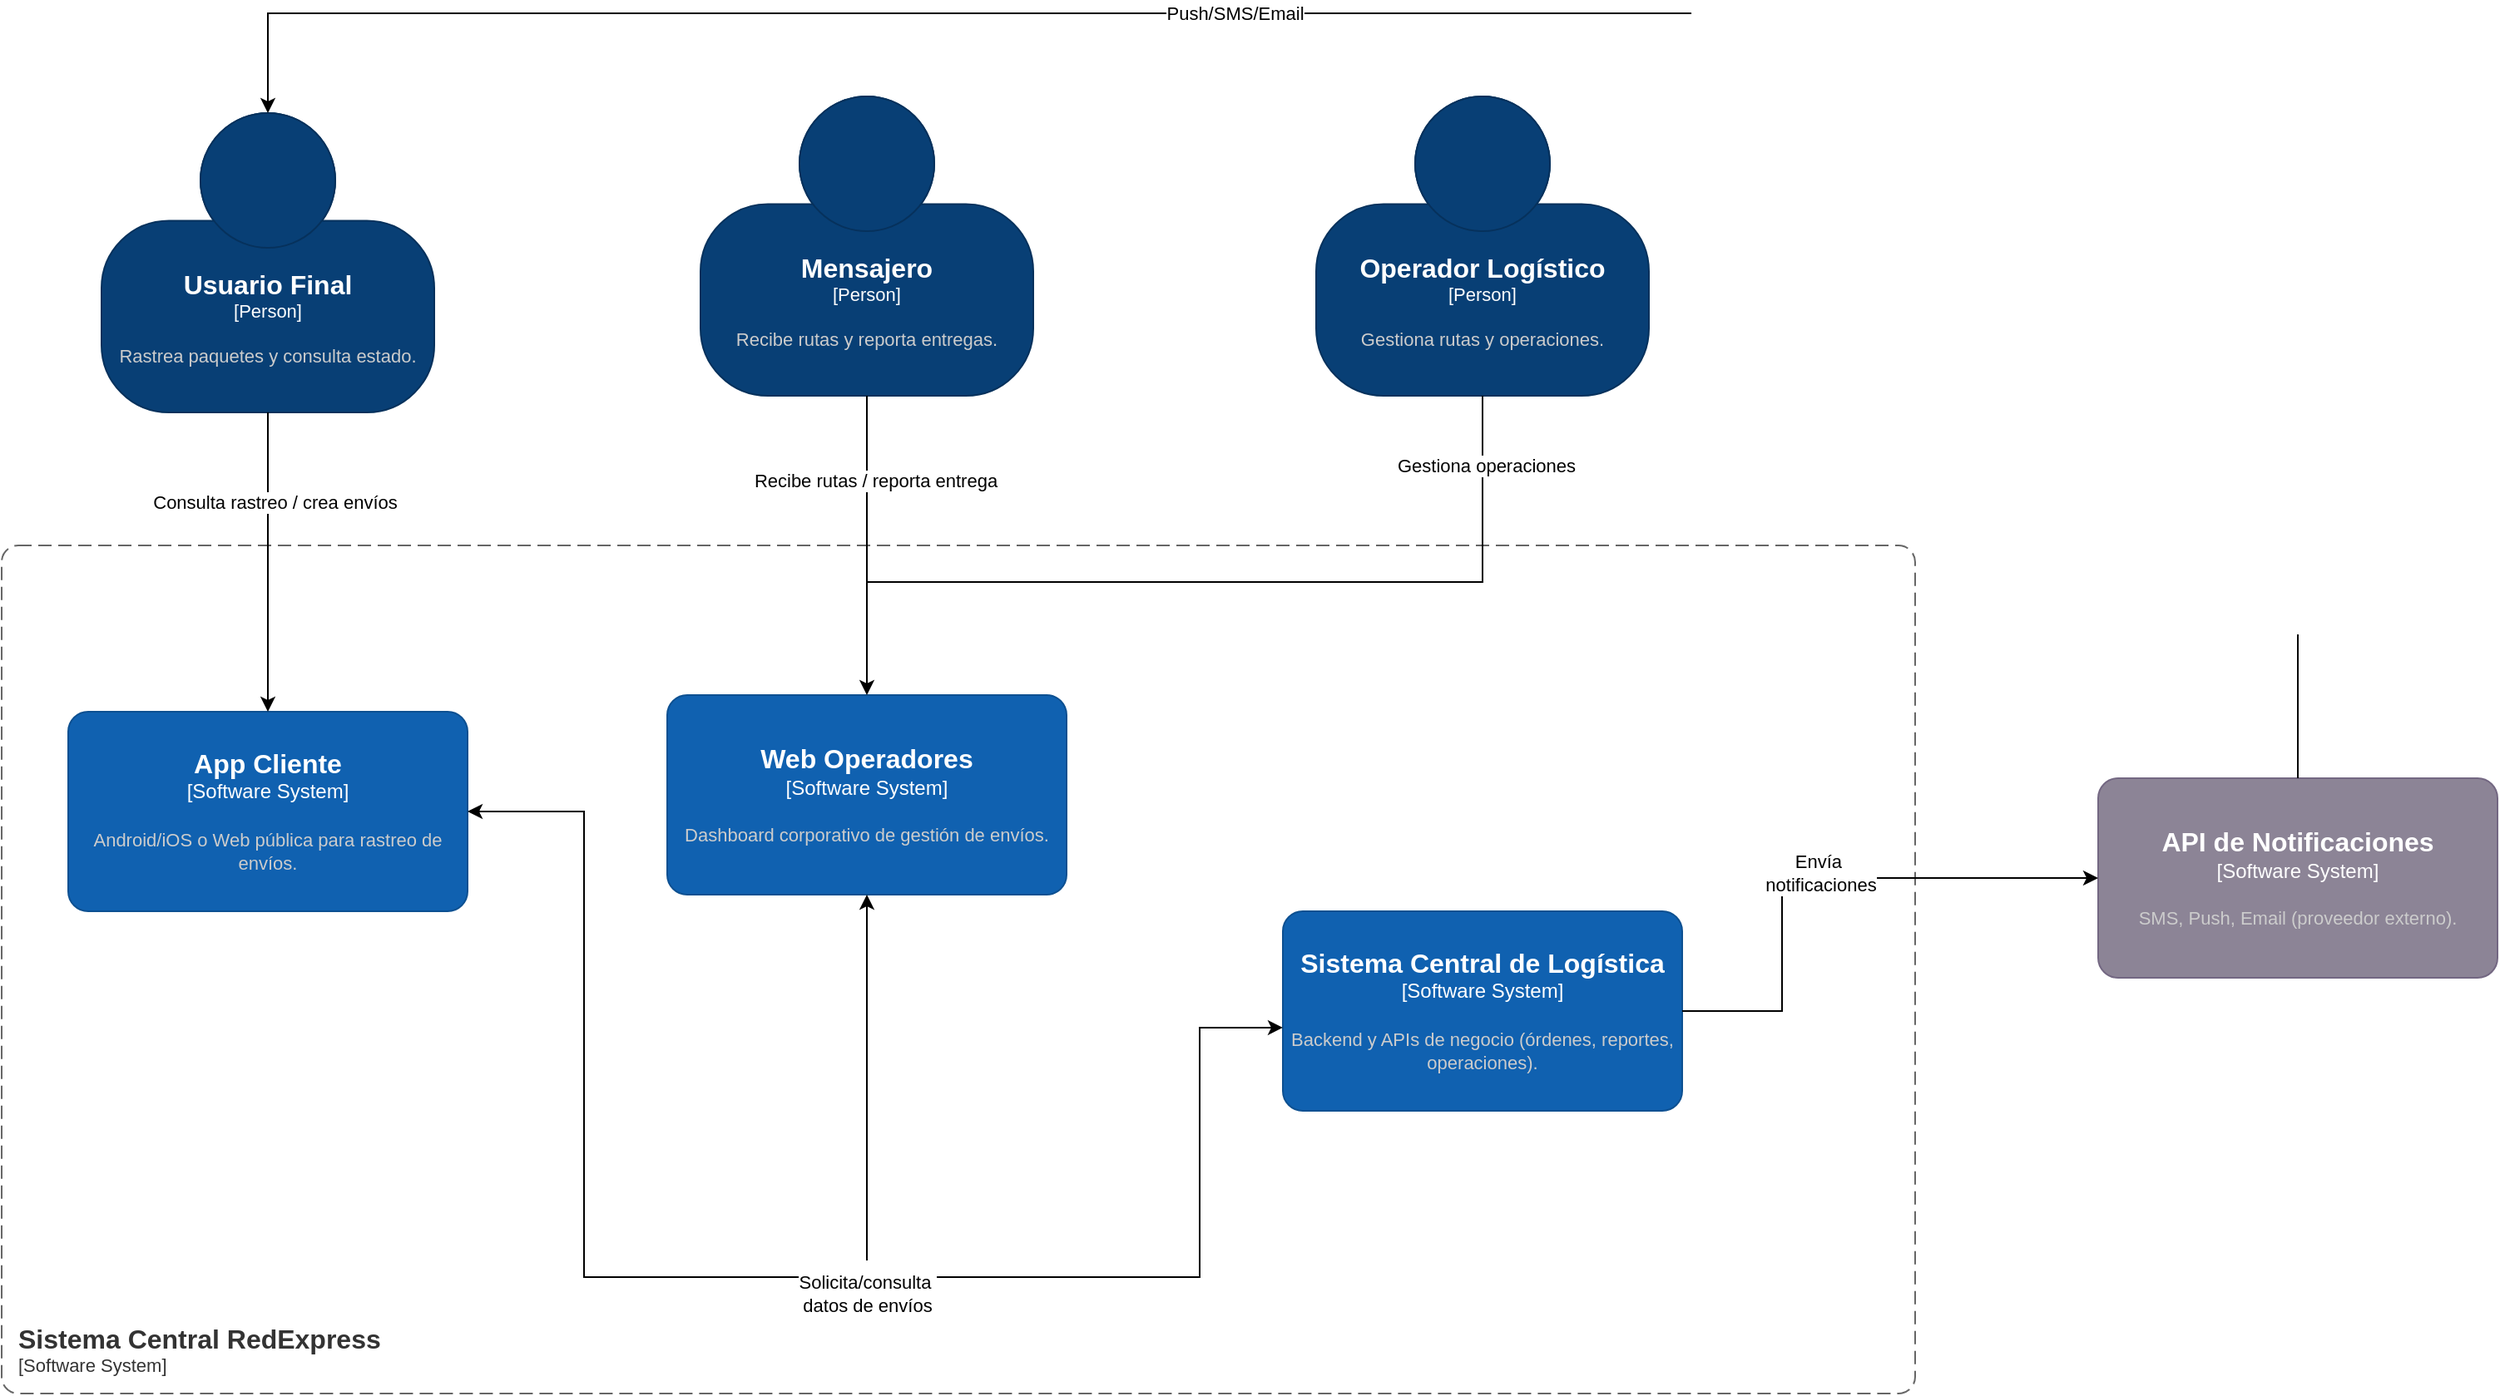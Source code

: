 <mxfile version="28.1.2">
  <diagram name="Página-1" id="GuLCf68dtAv2_pei80YJ">
    <mxGraphModel dx="673" dy="561" grid="1" gridSize="10" guides="1" tooltips="1" connect="1" arrows="1" fold="1" page="0" pageScale="1" pageWidth="1169" pageHeight="827" math="0" shadow="0">
      <root>
        <mxCell id="0" />
        <mxCell id="1" parent="0" />
        <object placeholders="1" c4Name="Usuario Final" c4Type="Person" c4Description="Rastrea paquetes y consulta estado." label="&lt;font style=&quot;font-size: 16px&quot;&gt;&lt;b&gt;%c4Name%&lt;/b&gt;&lt;/font&gt;&lt;div&gt;[%c4Type%]&lt;/div&gt;&lt;br&gt;&lt;div&gt;&lt;font style=&quot;font-size: 11px&quot;&gt;&lt;font color=&quot;#cccccc&quot;&gt;%c4Description%&lt;/font&gt;&lt;/div&gt;" id="-Y-qQd9BS5fAAdLvs_U7-1">
          <mxCell style="html=1;fontSize=11;dashed=0;whiteSpace=wrap;fillColor=#083F75;strokeColor=#06315C;fontColor=#ffffff;shape=mxgraph.c4.person2;align=center;metaEdit=1;points=[[0.5,0,0],[1,0.5,0],[1,0.75,0],[0.75,1,0],[0.5,1,0],[0.25,1,0],[0,0.75,0],[0,0.5,0]];resizable=0;" vertex="1" parent="1">
            <mxGeometry x="-10" y="100" width="200" height="180" as="geometry" />
          </mxCell>
        </object>
        <object placeholders="1" c4Name="Mensajero" c4Type="Person" c4Description="Recibe rutas y reporta entregas." label="&lt;font style=&quot;font-size: 16px&quot;&gt;&lt;b&gt;%c4Name%&lt;/b&gt;&lt;/font&gt;&lt;div&gt;[%c4Type%]&lt;/div&gt;&lt;br&gt;&lt;div&gt;&lt;font style=&quot;font-size: 11px&quot;&gt;&lt;font color=&quot;#cccccc&quot;&gt;%c4Description%&lt;/font&gt;&lt;/div&gt;" id="-Y-qQd9BS5fAAdLvs_U7-2">
          <mxCell style="html=1;fontSize=11;dashed=0;whiteSpace=wrap;fillColor=#083F75;strokeColor=#06315C;fontColor=#ffffff;shape=mxgraph.c4.person2;align=center;metaEdit=1;points=[[0.5,0,0],[1,0.5,0],[1,0.75,0],[0.75,1,0],[0.5,1,0],[0.25,1,0],[0,0.75,0],[0,0.5,0]];resizable=0;" vertex="1" parent="1">
            <mxGeometry x="350" y="90" width="200" height="180" as="geometry" />
          </mxCell>
        </object>
        <object placeholders="1" c4Name="Operador Logístico" c4Type="Person" c4Description="Gestiona rutas y operaciones." label="&lt;font style=&quot;font-size: 16px&quot;&gt;&lt;b&gt;%c4Name%&lt;/b&gt;&lt;/font&gt;&lt;div&gt;[%c4Type%]&lt;/div&gt;&lt;br&gt;&lt;div&gt;&lt;font style=&quot;font-size: 11px&quot;&gt;&lt;font color=&quot;#cccccc&quot;&gt;%c4Description%&lt;/font&gt;&lt;/div&gt;" id="-Y-qQd9BS5fAAdLvs_U7-3">
          <mxCell style="html=1;fontSize=11;dashed=0;whiteSpace=wrap;fillColor=#083F75;strokeColor=#06315C;fontColor=#ffffff;shape=mxgraph.c4.person2;align=center;metaEdit=1;points=[[0.5,0,0],[1,0.5,0],[1,0.75,0],[0.75,1,0],[0.5,1,0],[0.25,1,0],[0,0.75,0],[0,0.5,0]];resizable=0;" vertex="1" parent="1">
            <mxGeometry x="720" y="90" width="200" height="180" as="geometry" />
          </mxCell>
        </object>
        <object placeholders="1" c4Name="Sistema Central RedExpress" c4Type="SystemScopeBoundary" c4Application="Software System" label="&lt;font style=&quot;font-size: 16px&quot;&gt;&lt;b&gt;&lt;div style=&quot;text-align: left&quot;&gt;%c4Name%&lt;/div&gt;&lt;/b&gt;&lt;/font&gt;&lt;div style=&quot;text-align: left&quot;&gt;[%c4Application%]&lt;/div&gt;" id="-Y-qQd9BS5fAAdLvs_U7-7">
          <mxCell style="rounded=1;fontSize=11;whiteSpace=wrap;html=1;dashed=1;arcSize=20;fillColor=none;strokeColor=#666666;fontColor=#333333;labelBackgroundColor=none;align=left;verticalAlign=bottom;labelBorderColor=none;spacingTop=0;spacing=10;dashPattern=8 4;metaEdit=1;rotatable=0;perimeter=rectanglePerimeter;noLabel=0;labelPadding=0;allowArrows=0;connectable=0;expand=0;recursiveResize=0;editable=1;pointerEvents=0;absoluteArcSize=1;points=[[0.25,0,0],[0.5,0,0],[0.75,0,0],[1,0.25,0],[1,0.5,0],[1,0.75,0],[0.75,1,0],[0.5,1,0],[0.25,1,0],[0,0.75,0],[0,0.5,0],[0,0.25,0]];" vertex="1" parent="1">
            <mxGeometry x="-70" y="360" width="1150" height="510" as="geometry" />
          </mxCell>
        </object>
        <object placeholders="1" c4Name="App Cliente" c4Type="Software System" c4Description="Android/iOS o Web pública para rastreo de envíos." label="&lt;font style=&quot;font-size: 16px&quot;&gt;&lt;b&gt;%c4Name%&lt;/b&gt;&lt;/font&gt;&lt;div&gt;[%c4Type%]&lt;/div&gt;&lt;br&gt;&lt;div&gt;&lt;font style=&quot;font-size: 11px&quot;&gt;&lt;font color=&quot;#cccccc&quot;&gt;%c4Description%&lt;/font&gt;&lt;/div&gt;" id="-Y-qQd9BS5fAAdLvs_U7-10">
          <mxCell style="rounded=1;whiteSpace=wrap;html=1;labelBackgroundColor=none;fillColor=#1061B0;fontColor=#ffffff;align=center;arcSize=10;strokeColor=#0D5091;metaEdit=1;resizable=0;points=[[0.25,0,0],[0.5,0,0],[0.75,0,0],[1,0.25,0],[1,0.5,0],[1,0.75,0],[0.75,1,0],[0.5,1,0],[0.25,1,0],[0,0.75,0],[0,0.5,0],[0,0.25,0]];" vertex="1" parent="1">
            <mxGeometry x="-30" y="460" width="240" height="120" as="geometry" />
          </mxCell>
        </object>
        <object placeholders="1" c4Name="Web Operadores" c4Type="Software System" c4Description="Dashboard corporativo de gestión de envíos." label="&lt;font style=&quot;font-size: 16px&quot;&gt;&lt;b&gt;%c4Name%&lt;/b&gt;&lt;/font&gt;&lt;div&gt;[%c4Type%]&lt;/div&gt;&lt;br&gt;&lt;div&gt;&lt;font style=&quot;font-size: 11px&quot;&gt;&lt;font color=&quot;#cccccc&quot;&gt;%c4Description%&lt;/font&gt;&lt;/div&gt;" id="-Y-qQd9BS5fAAdLvs_U7-11">
          <mxCell style="rounded=1;whiteSpace=wrap;html=1;labelBackgroundColor=none;fillColor=#1061B0;fontColor=#ffffff;align=center;arcSize=10;strokeColor=#0D5091;metaEdit=1;resizable=0;points=[[0.25,0,0],[0.5,0,0],[0.75,0,0],[1,0.25,0],[1,0.5,0],[1,0.75,0],[0.75,1,0],[0.5,1,0],[0.25,1,0],[0,0.75,0],[0,0.5,0],[0,0.25,0]];" vertex="1" parent="1">
            <mxGeometry x="330" y="450" width="240" height="120" as="geometry" />
          </mxCell>
        </object>
        <object placeholders="1" c4Name="Sistema Central de Logística" c4Type="Software System" c4Description="Backend y APIs de negocio (órdenes, reportes, operaciones)." label="&lt;font style=&quot;font-size: 16px&quot;&gt;&lt;b&gt;%c4Name%&lt;/b&gt;&lt;/font&gt;&lt;div&gt;[%c4Type%]&lt;/div&gt;&lt;br&gt;&lt;div&gt;&lt;font style=&quot;font-size: 11px&quot;&gt;&lt;font color=&quot;#cccccc&quot;&gt;%c4Description%&lt;/font&gt;&lt;/div&gt;" id="-Y-qQd9BS5fAAdLvs_U7-12">
          <mxCell style="rounded=1;whiteSpace=wrap;html=1;labelBackgroundColor=none;fillColor=#1061B0;fontColor=#ffffff;align=center;arcSize=10;strokeColor=#0D5091;metaEdit=1;resizable=0;points=[[0.25,0,0],[0.5,0,0],[0.75,0,0],[1,0.25,0],[1,0.5,0],[1,0.75,0],[0.75,1,0],[0.5,1,0],[0.25,1,0],[0,0.75,0],[0,0.5,0],[0,0.25,0]];" vertex="1" parent="1">
            <mxGeometry x="700" y="580" width="240" height="120" as="geometry" />
          </mxCell>
        </object>
        <object placeholders="1" c4Name="API de Notificaciones" c4Type="Software System" c4Description="SMS, Push, Email (proveedor externo)." label="&lt;font style=&quot;font-size: 16px&quot;&gt;&lt;b&gt;%c4Name%&lt;/b&gt;&lt;/font&gt;&lt;div&gt;[%c4Type%]&lt;/div&gt;&lt;br&gt;&lt;div&gt;&lt;font style=&quot;font-size: 11px&quot;&gt;&lt;font color=&quot;#cccccc&quot;&gt;%c4Description%&lt;/font&gt;&lt;/div&gt;" id="-Y-qQd9BS5fAAdLvs_U7-13">
          <mxCell style="rounded=1;whiteSpace=wrap;html=1;labelBackgroundColor=none;fillColor=#8C8496;fontColor=#ffffff;align=center;arcSize=10;strokeColor=#736782;metaEdit=1;resizable=0;points=[[0.25,0,0],[0.5,0,0],[0.75,0,0],[1,0.25,0],[1,0.5,0],[1,0.75,0],[0.75,1,0],[0.5,1,0],[0.25,1,0],[0,0.75,0],[0,0.5,0],[0,0.25,0]];" vertex="1" parent="1">
            <mxGeometry x="1190" y="500" width="240" height="120" as="geometry" />
          </mxCell>
        </object>
        <mxCell id="-Y-qQd9BS5fAAdLvs_U7-14" value="" style="endArrow=classic;html=1;rounded=0;exitX=0.5;exitY=1;exitDx=0;exitDy=0;exitPerimeter=0;entryX=0.5;entryY=0;entryDx=0;entryDy=0;entryPerimeter=0;" edge="1" parent="1" source="-Y-qQd9BS5fAAdLvs_U7-1" target="-Y-qQd9BS5fAAdLvs_U7-10">
          <mxGeometry width="50" height="50" relative="1" as="geometry">
            <mxPoint x="220" y="520" as="sourcePoint" />
            <mxPoint x="270" y="470" as="targetPoint" />
          </mxGeometry>
        </mxCell>
        <mxCell id="-Y-qQd9BS5fAAdLvs_U7-15" value="Consulta rastreo / crea envíos" style="edgeLabel;html=1;align=center;verticalAlign=middle;resizable=0;points=[];" vertex="1" connectable="0" parent="-Y-qQd9BS5fAAdLvs_U7-14">
          <mxGeometry x="-0.401" y="4" relative="1" as="geometry">
            <mxPoint as="offset" />
          </mxGeometry>
        </mxCell>
        <mxCell id="-Y-qQd9BS5fAAdLvs_U7-16" value="" style="endArrow=classic;html=1;rounded=0;exitX=0.5;exitY=1;exitDx=0;exitDy=0;exitPerimeter=0;entryX=0.5;entryY=0;entryDx=0;entryDy=0;entryPerimeter=0;" edge="1" parent="1" source="-Y-qQd9BS5fAAdLvs_U7-2" target="-Y-qQd9BS5fAAdLvs_U7-11">
          <mxGeometry width="50" height="50" relative="1" as="geometry">
            <mxPoint x="420" y="480" as="sourcePoint" />
            <mxPoint x="470" y="430" as="targetPoint" />
          </mxGeometry>
        </mxCell>
        <mxCell id="-Y-qQd9BS5fAAdLvs_U7-17" value="Recibe rutas / reporta entrega" style="edgeLabel;html=1;align=center;verticalAlign=middle;resizable=0;points=[];" vertex="1" connectable="0" parent="-Y-qQd9BS5fAAdLvs_U7-16">
          <mxGeometry x="-0.241" relative="1" as="geometry">
            <mxPoint x="5" y="-18" as="offset" />
          </mxGeometry>
        </mxCell>
        <mxCell id="-Y-qQd9BS5fAAdLvs_U7-20" value="" style="endArrow=classic;startArrow=classic;html=1;rounded=0;exitX=1;exitY=0.5;exitDx=0;exitDy=0;exitPerimeter=0;entryX=0;entryY=0.583;entryDx=0;entryDy=0;entryPerimeter=0;" edge="1" parent="1" source="-Y-qQd9BS5fAAdLvs_U7-10" target="-Y-qQd9BS5fAAdLvs_U7-12">
          <mxGeometry width="50" height="50" relative="1" as="geometry">
            <mxPoint x="430" y="610" as="sourcePoint" />
            <mxPoint x="250" y="680" as="targetPoint" />
            <Array as="points">
              <mxPoint x="280" y="520" />
              <mxPoint x="280" y="800" />
              <mxPoint x="650" y="800" />
              <mxPoint x="650" y="650" />
            </Array>
          </mxGeometry>
        </mxCell>
        <mxCell id="-Y-qQd9BS5fAAdLvs_U7-23" value="Solicita/consulta&amp;nbsp;&lt;div&gt;datos de envíos&lt;/div&gt;" style="edgeLabel;html=1;align=center;verticalAlign=middle;resizable=0;points=[];" vertex="1" connectable="0" parent="-Y-qQd9BS5fAAdLvs_U7-20">
          <mxGeometry x="0.243" y="7" relative="1" as="geometry">
            <mxPoint x="-52" y="17" as="offset" />
          </mxGeometry>
        </mxCell>
        <mxCell id="-Y-qQd9BS5fAAdLvs_U7-22" value="" style="endArrow=classic;html=1;rounded=0;entryX=0.5;entryY=1;entryDx=0;entryDy=0;entryPerimeter=0;" edge="1" parent="1" target="-Y-qQd9BS5fAAdLvs_U7-11">
          <mxGeometry width="50" height="50" relative="1" as="geometry">
            <mxPoint x="450" y="790" as="sourcePoint" />
            <mxPoint x="770" y="580" as="targetPoint" />
          </mxGeometry>
        </mxCell>
        <mxCell id="-Y-qQd9BS5fAAdLvs_U7-24" value="" style="endArrow=classic;html=1;rounded=0;exitX=1;exitY=0.5;exitDx=0;exitDy=0;exitPerimeter=0;entryX=0;entryY=0.5;entryDx=0;entryDy=0;entryPerimeter=0;" edge="1" parent="1" source="-Y-qQd9BS5fAAdLvs_U7-12" target="-Y-qQd9BS5fAAdLvs_U7-13">
          <mxGeometry width="50" height="50" relative="1" as="geometry">
            <mxPoint x="1000" y="720" as="sourcePoint" />
            <mxPoint x="1050" y="670" as="targetPoint" />
            <Array as="points">
              <mxPoint x="1000" y="640" />
              <mxPoint x="1000" y="560" />
            </Array>
          </mxGeometry>
        </mxCell>
        <mxCell id="-Y-qQd9BS5fAAdLvs_U7-25" value="Envía&amp;nbsp;&lt;div&gt;notificaciones&lt;/div&gt;" style="edgeLabel;html=1;align=center;verticalAlign=middle;resizable=0;points=[];" vertex="1" connectable="0" parent="-Y-qQd9BS5fAAdLvs_U7-24">
          <mxGeometry x="-0.015" y="3" relative="1" as="geometry">
            <mxPoint as="offset" />
          </mxGeometry>
        </mxCell>
        <mxCell id="-Y-qQd9BS5fAAdLvs_U7-26" value="" style="endArrow=classic;html=1;rounded=0;entryX=0.5;entryY=0;entryDx=0;entryDy=0;entryPerimeter=0;exitX=0.5;exitY=0;exitDx=0;exitDy=0;exitPerimeter=0;" edge="1" parent="1" source="-Y-qQd9BS5fAAdLvs_U7-13" target="-Y-qQd9BS5fAAdLvs_U7-1">
          <mxGeometry width="50" height="50" relative="1" as="geometry">
            <mxPoint x="1210" y="390" as="sourcePoint" />
            <mxPoint x="70" y="310" as="targetPoint" />
            <Array as="points">
              <mxPoint x="1310" y="40" />
              <mxPoint x="90" y="40" />
            </Array>
          </mxGeometry>
        </mxCell>
        <mxCell id="-Y-qQd9BS5fAAdLvs_U7-27" value="Push/SMS/Email" style="edgeLabel;html=1;align=center;verticalAlign=middle;resizable=0;points=[];" vertex="1" connectable="0" parent="-Y-qQd9BS5fAAdLvs_U7-26">
          <mxGeometry x="0.264" y="-3" relative="1" as="geometry">
            <mxPoint y="3" as="offset" />
          </mxGeometry>
        </mxCell>
        <mxCell id="-Y-qQd9BS5fAAdLvs_U7-30" value="" style="endArrow=none;html=1;rounded=0;entryX=0.5;entryY=1;entryDx=0;entryDy=0;entryPerimeter=0;" edge="1" parent="1" target="-Y-qQd9BS5fAAdLvs_U7-3">
          <mxGeometry width="50" height="50" relative="1" as="geometry">
            <mxPoint x="450" y="382" as="sourcePoint" />
            <mxPoint x="857" y="249" as="targetPoint" />
            <Array as="points">
              <mxPoint x="820" y="382" />
            </Array>
          </mxGeometry>
        </mxCell>
        <mxCell id="-Y-qQd9BS5fAAdLvs_U7-31" value="Gestiona operaciones" style="edgeLabel;html=1;align=center;verticalAlign=middle;resizable=0;points=[];" vertex="1" connectable="0" parent="-Y-qQd9BS5fAAdLvs_U7-30">
          <mxGeometry x="0.825" y="-2" relative="1" as="geometry">
            <mxPoint as="offset" />
          </mxGeometry>
        </mxCell>
      </root>
    </mxGraphModel>
  </diagram>
</mxfile>
